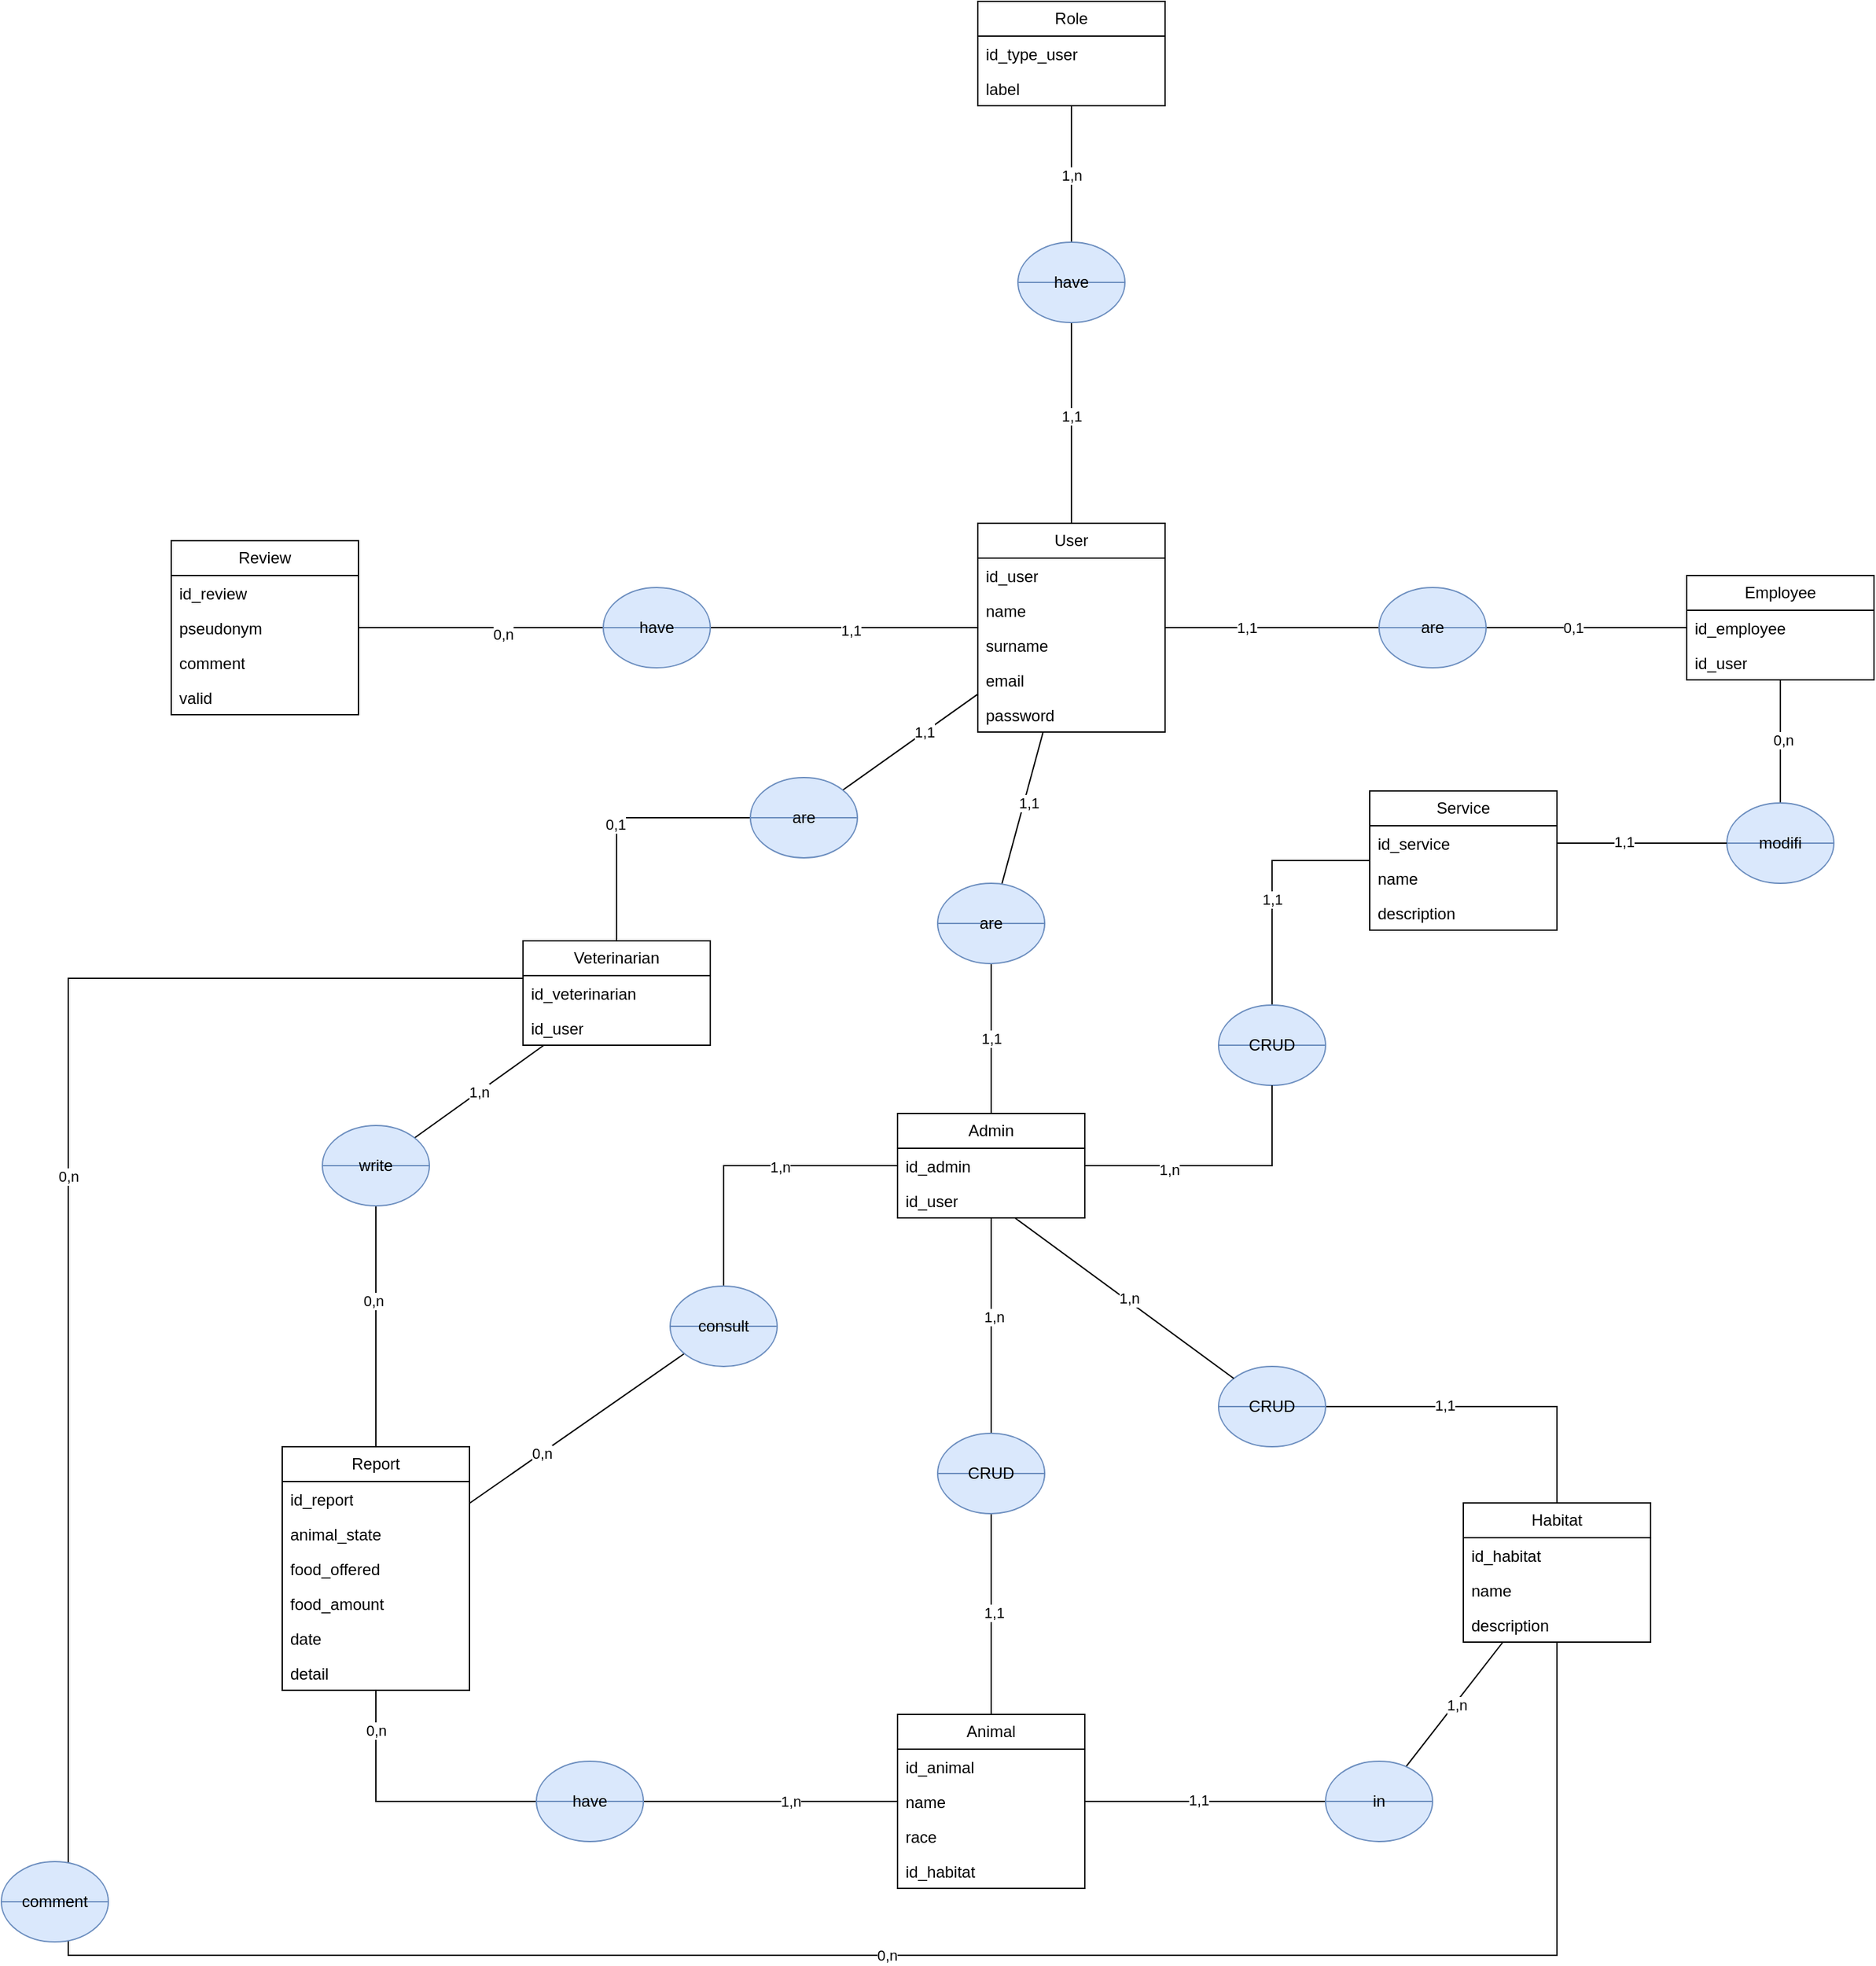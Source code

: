 <mxfile version="23.1.2" type="device">
  <diagram name="Page-1" id="CLZZfI83gvPv3_pRNXy1">
    <mxGraphModel dx="3409" dy="2527" grid="1" gridSize="10" guides="1" tooltips="1" connect="1" arrows="1" fold="1" page="1" pageScale="1" pageWidth="827" pageHeight="1169" math="0" shadow="0">
      <root>
        <mxCell id="0" />
        <mxCell id="1" parent="0" />
        <mxCell id="LgkqM_oCLmh2W4dwjlVm-52" style="edgeStyle=orthogonalEdgeStyle;rounded=0;orthogonalLoop=1;jettySize=auto;html=1;endArrow=none;endFill=0;" parent="1" source="LgkqM_oCLmh2W4dwjlVm-75" target="LgkqM_oCLmh2W4dwjlVm-49" edge="1">
          <mxGeometry relative="1" as="geometry" />
        </mxCell>
        <mxCell id="LgkqM_oCLmh2W4dwjlVm-54" value="1,n" style="edgeLabel;html=1;align=center;verticalAlign=middle;resizable=0;points=[];" parent="LgkqM_oCLmh2W4dwjlVm-52" vertex="1" connectable="0">
          <mxGeometry x="0.803" y="2" relative="1" as="geometry">
            <mxPoint x="2" y="42" as="offset" />
          </mxGeometry>
        </mxCell>
        <mxCell id="LgkqM_oCLmh2W4dwjlVm-55" style="edgeStyle=orthogonalEdgeStyle;rounded=0;orthogonalLoop=1;jettySize=auto;html=1;endArrow=none;endFill=0;" parent="1" source="LgkqM_oCLmh2W4dwjlVm-95" target="LgkqM_oCLmh2W4dwjlVm-11" edge="1">
          <mxGeometry relative="1" as="geometry" />
        </mxCell>
        <mxCell id="LgkqM_oCLmh2W4dwjlVm-57" value="0,1" style="edgeLabel;html=1;align=center;verticalAlign=middle;resizable=0;points=[];rotation=0;" parent="LgkqM_oCLmh2W4dwjlVm-55" vertex="1" connectable="0">
          <mxGeometry x="0.873" y="-1" relative="1" as="geometry">
            <mxPoint x="-76" y="-1" as="offset" />
          </mxGeometry>
        </mxCell>
        <mxCell id="LgkqM_oCLmh2W4dwjlVm-67" style="edgeStyle=orthogonalEdgeStyle;rounded=0;orthogonalLoop=1;jettySize=auto;html=1;endArrow=none;endFill=0;" parent="1" source="LgkqM_oCLmh2W4dwjlVm-82" target="LgkqM_oCLmh2W4dwjlVm-34" edge="1">
          <mxGeometry relative="1" as="geometry" />
        </mxCell>
        <mxCell id="LgkqM_oCLmh2W4dwjlVm-69" value="0,n" style="edgeLabel;html=1;align=center;verticalAlign=middle;resizable=0;points=[];" parent="LgkqM_oCLmh2W4dwjlVm-67" vertex="1" connectable="0">
          <mxGeometry x="0.866" relative="1" as="geometry">
            <mxPoint x="95" y="5" as="offset" />
          </mxGeometry>
        </mxCell>
        <mxCell id="LgkqM_oCLmh2W4dwjlVm-74" value="1,1" style="edgeStyle=orthogonalEdgeStyle;rounded=0;orthogonalLoop=1;jettySize=auto;html=1;endArrow=none;endFill=0;" parent="1" source="LgkqM_oCLmh2W4dwjlVm-93" target="LgkqM_oCLmh2W4dwjlVm-46" edge="1">
          <mxGeometry relative="1" as="geometry">
            <Array as="points">
              <mxPoint x="130" y="400" />
              <mxPoint x="130" y="400" />
            </Array>
          </mxGeometry>
        </mxCell>
        <mxCell id="LgkqM_oCLmh2W4dwjlVm-5" value="User" style="swimlane;fontStyle=0;childLayout=stackLayout;horizontal=1;startSize=26;fillColor=none;horizontalStack=0;resizeParent=1;resizeParentMax=0;resizeLast=0;collapsible=1;marginBottom=0;whiteSpace=wrap;html=1;" parent="1" vertex="1">
          <mxGeometry x="120" y="60" width="140" height="156" as="geometry" />
        </mxCell>
        <mxCell id="LgkqM_oCLmh2W4dwjlVm-6" value="id_user" style="text;strokeColor=none;fillColor=none;align=left;verticalAlign=top;spacingLeft=4;spacingRight=4;overflow=hidden;rotatable=0;points=[[0,0.5],[1,0.5]];portConstraint=eastwest;whiteSpace=wrap;html=1;" parent="LgkqM_oCLmh2W4dwjlVm-5" vertex="1">
          <mxGeometry y="26" width="140" height="26" as="geometry" />
        </mxCell>
        <mxCell id="LgkqM_oCLmh2W4dwjlVm-7" value="name" style="text;strokeColor=none;fillColor=none;align=left;verticalAlign=top;spacingLeft=4;spacingRight=4;overflow=hidden;rotatable=0;points=[[0,0.5],[1,0.5]];portConstraint=eastwest;whiteSpace=wrap;html=1;" parent="LgkqM_oCLmh2W4dwjlVm-5" vertex="1">
          <mxGeometry y="52" width="140" height="26" as="geometry" />
        </mxCell>
        <mxCell id="LgkqM_oCLmh2W4dwjlVm-8" value="surname&lt;br&gt;" style="text;strokeColor=none;fillColor=none;align=left;verticalAlign=top;spacingLeft=4;spacingRight=4;overflow=hidden;rotatable=0;points=[[0,0.5],[1,0.5]];portConstraint=eastwest;whiteSpace=wrap;html=1;" parent="LgkqM_oCLmh2W4dwjlVm-5" vertex="1">
          <mxGeometry y="78" width="140" height="26" as="geometry" />
        </mxCell>
        <mxCell id="LgkqM_oCLmh2W4dwjlVm-9" value="email" style="text;strokeColor=none;fillColor=none;align=left;verticalAlign=top;spacingLeft=4;spacingRight=4;overflow=hidden;rotatable=0;points=[[0,0.5],[1,0.5]];portConstraint=eastwest;whiteSpace=wrap;html=1;" parent="LgkqM_oCLmh2W4dwjlVm-5" vertex="1">
          <mxGeometry y="104" width="140" height="26" as="geometry" />
        </mxCell>
        <mxCell id="LgkqM_oCLmh2W4dwjlVm-10" value="password" style="text;strokeColor=none;fillColor=none;align=left;verticalAlign=top;spacingLeft=4;spacingRight=4;overflow=hidden;rotatable=0;points=[[0,0.5],[1,0.5]];portConstraint=eastwest;whiteSpace=wrap;html=1;" parent="LgkqM_oCLmh2W4dwjlVm-5" vertex="1">
          <mxGeometry y="130" width="140" height="26" as="geometry" />
        </mxCell>
        <mxCell id="LgkqM_oCLmh2W4dwjlVm-11" value="Employee" style="swimlane;fontStyle=0;childLayout=stackLayout;horizontal=1;startSize=26;fillColor=none;horizontalStack=0;resizeParent=1;resizeParentMax=0;resizeLast=0;collapsible=1;marginBottom=0;whiteSpace=wrap;html=1;" parent="1" vertex="1">
          <mxGeometry x="650" y="99" width="140" height="78" as="geometry" />
        </mxCell>
        <mxCell id="LgkqM_oCLmh2W4dwjlVm-12" value="id_employee" style="text;strokeColor=none;fillColor=none;align=left;verticalAlign=top;spacingLeft=4;spacingRight=4;overflow=hidden;rotatable=0;points=[[0,0.5],[1,0.5]];portConstraint=eastwest;whiteSpace=wrap;html=1;" parent="LgkqM_oCLmh2W4dwjlVm-11" vertex="1">
          <mxGeometry y="26" width="140" height="26" as="geometry" />
        </mxCell>
        <mxCell id="LgkqM_oCLmh2W4dwjlVm-13" value="id_user" style="text;strokeColor=none;fillColor=none;align=left;verticalAlign=top;spacingLeft=4;spacingRight=4;overflow=hidden;rotatable=0;points=[[0,0.5],[1,0.5]];portConstraint=eastwest;whiteSpace=wrap;html=1;" parent="LgkqM_oCLmh2W4dwjlVm-11" vertex="1">
          <mxGeometry y="52" width="140" height="26" as="geometry" />
        </mxCell>
        <mxCell id="LgkqM_oCLmh2W4dwjlVm-108" value="1,n" style="rounded=0;orthogonalLoop=1;jettySize=auto;html=1;endArrow=none;endFill=0;" parent="1" source="LgkqM_oCLmh2W4dwjlVm-17" target="LgkqM_oCLmh2W4dwjlVm-107" edge="1">
          <mxGeometry relative="1" as="geometry" />
        </mxCell>
        <mxCell id="LgkqM_oCLmh2W4dwjlVm-17" value="Veterinarian" style="swimlane;fontStyle=0;childLayout=stackLayout;horizontal=1;startSize=26;fillColor=none;horizontalStack=0;resizeParent=1;resizeParentMax=0;resizeLast=0;collapsible=1;marginBottom=0;whiteSpace=wrap;html=1;" parent="1" vertex="1">
          <mxGeometry x="-220" y="372" width="140" height="78" as="geometry" />
        </mxCell>
        <mxCell id="LgkqM_oCLmh2W4dwjlVm-18" value="id_veterinarian" style="text;strokeColor=none;fillColor=none;align=left;verticalAlign=top;spacingLeft=4;spacingRight=4;overflow=hidden;rotatable=0;points=[[0,0.5],[1,0.5]];portConstraint=eastwest;whiteSpace=wrap;html=1;" parent="LgkqM_oCLmh2W4dwjlVm-17" vertex="1">
          <mxGeometry y="26" width="140" height="26" as="geometry" />
        </mxCell>
        <mxCell id="LgkqM_oCLmh2W4dwjlVm-19" value="id_user" style="text;strokeColor=none;fillColor=none;align=left;verticalAlign=top;spacingLeft=4;spacingRight=4;overflow=hidden;rotatable=0;points=[[0,0.5],[1,0.5]];portConstraint=eastwest;whiteSpace=wrap;html=1;" parent="LgkqM_oCLmh2W4dwjlVm-17" vertex="1">
          <mxGeometry y="52" width="140" height="26" as="geometry" />
        </mxCell>
        <mxCell id="LgkqM_oCLmh2W4dwjlVm-61" style="edgeStyle=orthogonalEdgeStyle;rounded=0;orthogonalLoop=1;jettySize=auto;html=1;endArrow=none;endFill=0;" parent="1" source="LgkqM_oCLmh2W4dwjlVm-99" target="LgkqM_oCLmh2W4dwjlVm-29" edge="1">
          <mxGeometry relative="1" as="geometry" />
        </mxCell>
        <mxCell id="8m1eBf0mdChbJ9N2UT9T-13" value="1,1" style="edgeLabel;html=1;align=center;verticalAlign=middle;resizable=0;points=[];" vertex="1" connectable="0" parent="LgkqM_oCLmh2W4dwjlVm-61">
          <mxGeometry x="0.056" y="-1" relative="1" as="geometry">
            <mxPoint as="offset" />
          </mxGeometry>
        </mxCell>
        <mxCell id="LgkqM_oCLmh2W4dwjlVm-20" value="Habitat" style="swimlane;fontStyle=0;childLayout=stackLayout;horizontal=1;startSize=26;fillColor=none;horizontalStack=0;resizeParent=1;resizeParentMax=0;resizeLast=0;collapsible=1;marginBottom=0;whiteSpace=wrap;html=1;" parent="1" vertex="1">
          <mxGeometry x="483" y="792" width="140" height="104" as="geometry" />
        </mxCell>
        <mxCell id="LgkqM_oCLmh2W4dwjlVm-21" value="id_habitat" style="text;strokeColor=none;fillColor=none;align=left;verticalAlign=top;spacingLeft=4;spacingRight=4;overflow=hidden;rotatable=0;points=[[0,0.5],[1,0.5]];portConstraint=eastwest;whiteSpace=wrap;html=1;" parent="LgkqM_oCLmh2W4dwjlVm-20" vertex="1">
          <mxGeometry y="26" width="140" height="26" as="geometry" />
        </mxCell>
        <mxCell id="LgkqM_oCLmh2W4dwjlVm-22" value="name" style="text;strokeColor=none;fillColor=none;align=left;verticalAlign=top;spacingLeft=4;spacingRight=4;overflow=hidden;rotatable=0;points=[[0,0.5],[1,0.5]];portConstraint=eastwest;whiteSpace=wrap;html=1;" parent="LgkqM_oCLmh2W4dwjlVm-20" vertex="1">
          <mxGeometry y="52" width="140" height="26" as="geometry" />
        </mxCell>
        <mxCell id="LgkqM_oCLmh2W4dwjlVm-23" value="description" style="text;strokeColor=none;fillColor=none;align=left;verticalAlign=top;spacingLeft=4;spacingRight=4;overflow=hidden;rotatable=0;points=[[0,0.5],[1,0.5]];portConstraint=eastwest;whiteSpace=wrap;html=1;" parent="LgkqM_oCLmh2W4dwjlVm-20" vertex="1">
          <mxGeometry y="78" width="140" height="26" as="geometry" />
        </mxCell>
        <mxCell id="LgkqM_oCLmh2W4dwjlVm-64" style="edgeStyle=orthogonalEdgeStyle;rounded=0;orthogonalLoop=1;jettySize=auto;html=1;endArrow=none;endFill=0;" parent="1" source="LgkqM_oCLmh2W4dwjlVm-103" target="LgkqM_oCLmh2W4dwjlVm-39" edge="1">
          <mxGeometry relative="1" as="geometry" />
        </mxCell>
        <mxCell id="LgkqM_oCLmh2W4dwjlVm-66" value="0,n" style="edgeLabel;html=1;align=center;verticalAlign=middle;resizable=0;points=[];" parent="LgkqM_oCLmh2W4dwjlVm-64" vertex="1" connectable="0">
          <mxGeometry x="0.584" relative="1" as="geometry">
            <mxPoint y="-12" as="offset" />
          </mxGeometry>
        </mxCell>
        <mxCell id="LgkqM_oCLmh2W4dwjlVm-29" value="Animal" style="swimlane;fontStyle=0;childLayout=stackLayout;horizontal=1;startSize=26;fillColor=none;horizontalStack=0;resizeParent=1;resizeParentMax=0;resizeLast=0;collapsible=1;marginBottom=0;whiteSpace=wrap;html=1;" parent="1" vertex="1">
          <mxGeometry x="60" y="950" width="140" height="130" as="geometry" />
        </mxCell>
        <mxCell id="LgkqM_oCLmh2W4dwjlVm-30" value="id_animal" style="text;strokeColor=none;fillColor=none;align=left;verticalAlign=top;spacingLeft=4;spacingRight=4;overflow=hidden;rotatable=0;points=[[0,0.5],[1,0.5]];portConstraint=eastwest;whiteSpace=wrap;html=1;" parent="LgkqM_oCLmh2W4dwjlVm-29" vertex="1">
          <mxGeometry y="26" width="140" height="26" as="geometry" />
        </mxCell>
        <mxCell id="LgkqM_oCLmh2W4dwjlVm-31" value="name" style="text;strokeColor=none;fillColor=none;align=left;verticalAlign=top;spacingLeft=4;spacingRight=4;overflow=hidden;rotatable=0;points=[[0,0.5],[1,0.5]];portConstraint=eastwest;whiteSpace=wrap;html=1;" parent="LgkqM_oCLmh2W4dwjlVm-29" vertex="1">
          <mxGeometry y="52" width="140" height="26" as="geometry" />
        </mxCell>
        <mxCell id="LgkqM_oCLmh2W4dwjlVm-32" value="race" style="text;strokeColor=none;fillColor=none;align=left;verticalAlign=top;spacingLeft=4;spacingRight=4;overflow=hidden;rotatable=0;points=[[0,0.5],[1,0.5]];portConstraint=eastwest;whiteSpace=wrap;html=1;" parent="LgkqM_oCLmh2W4dwjlVm-29" vertex="1">
          <mxGeometry y="78" width="140" height="26" as="geometry" />
        </mxCell>
        <mxCell id="LgkqM_oCLmh2W4dwjlVm-33" value="id_habitat" style="text;strokeColor=none;fillColor=none;align=left;verticalAlign=top;spacingLeft=4;spacingRight=4;overflow=hidden;rotatable=0;points=[[0,0.5],[1,0.5]];portConstraint=eastwest;whiteSpace=wrap;html=1;" parent="LgkqM_oCLmh2W4dwjlVm-29" vertex="1">
          <mxGeometry y="104" width="140" height="26" as="geometry" />
        </mxCell>
        <mxCell id="LgkqM_oCLmh2W4dwjlVm-135" style="edgeStyle=orthogonalEdgeStyle;rounded=0;orthogonalLoop=1;jettySize=auto;html=1;endArrow=none;endFill=0;" parent="1" source="LgkqM_oCLmh2W4dwjlVm-136" target="LgkqM_oCLmh2W4dwjlVm-20" edge="1">
          <mxGeometry relative="1" as="geometry">
            <Array as="points">
              <mxPoint x="-560" y="1130" />
              <mxPoint x="553" y="1130" />
            </Array>
          </mxGeometry>
        </mxCell>
        <mxCell id="8m1eBf0mdChbJ9N2UT9T-9" value="0,n" style="edgeLabel;html=1;align=center;verticalAlign=middle;resizable=0;points=[];" vertex="1" connectable="0" parent="LgkqM_oCLmh2W4dwjlVm-135">
          <mxGeometry x="-0.083" relative="1" as="geometry">
            <mxPoint as="offset" />
          </mxGeometry>
        </mxCell>
        <mxCell id="LgkqM_oCLmh2W4dwjlVm-34" value="Review" style="swimlane;fontStyle=0;childLayout=stackLayout;horizontal=1;startSize=26;fillColor=none;horizontalStack=0;resizeParent=1;resizeParentMax=0;resizeLast=0;collapsible=1;marginBottom=0;whiteSpace=wrap;html=1;" parent="1" vertex="1">
          <mxGeometry x="-483" y="73" width="140" height="130" as="geometry" />
        </mxCell>
        <mxCell id="LgkqM_oCLmh2W4dwjlVm-35" value="id_review" style="text;strokeColor=none;fillColor=none;align=left;verticalAlign=top;spacingLeft=4;spacingRight=4;overflow=hidden;rotatable=0;points=[[0,0.5],[1,0.5]];portConstraint=eastwest;whiteSpace=wrap;html=1;" parent="LgkqM_oCLmh2W4dwjlVm-34" vertex="1">
          <mxGeometry y="26" width="140" height="26" as="geometry" />
        </mxCell>
        <mxCell id="LgkqM_oCLmh2W4dwjlVm-36" value="pseudonym" style="text;strokeColor=none;fillColor=none;align=left;verticalAlign=top;spacingLeft=4;spacingRight=4;overflow=hidden;rotatable=0;points=[[0,0.5],[1,0.5]];portConstraint=eastwest;whiteSpace=wrap;html=1;" parent="LgkqM_oCLmh2W4dwjlVm-34" vertex="1">
          <mxGeometry y="52" width="140" height="26" as="geometry" />
        </mxCell>
        <mxCell id="LgkqM_oCLmh2W4dwjlVm-37" value="comment" style="text;strokeColor=none;fillColor=none;align=left;verticalAlign=top;spacingLeft=4;spacingRight=4;overflow=hidden;rotatable=0;points=[[0,0.5],[1,0.5]];portConstraint=eastwest;whiteSpace=wrap;html=1;" parent="LgkqM_oCLmh2W4dwjlVm-34" vertex="1">
          <mxGeometry y="78" width="140" height="26" as="geometry" />
        </mxCell>
        <mxCell id="LgkqM_oCLmh2W4dwjlVm-38" value="valid" style="text;strokeColor=none;fillColor=none;align=left;verticalAlign=top;spacingLeft=4;spacingRight=4;overflow=hidden;rotatable=0;points=[[0,0.5],[1,0.5]];portConstraint=eastwest;whiteSpace=wrap;html=1;" parent="LgkqM_oCLmh2W4dwjlVm-34" vertex="1">
          <mxGeometry y="104" width="140" height="26" as="geometry" />
        </mxCell>
        <mxCell id="LgkqM_oCLmh2W4dwjlVm-39" value="Report" style="swimlane;fontStyle=0;childLayout=stackLayout;horizontal=1;startSize=26;fillColor=none;horizontalStack=0;resizeParent=1;resizeParentMax=0;resizeLast=0;collapsible=1;marginBottom=0;whiteSpace=wrap;html=1;" parent="1" vertex="1">
          <mxGeometry x="-400" y="750" width="140" height="182" as="geometry" />
        </mxCell>
        <mxCell id="LgkqM_oCLmh2W4dwjlVm-40" value="id_report" style="text;strokeColor=none;fillColor=none;align=left;verticalAlign=top;spacingLeft=4;spacingRight=4;overflow=hidden;rotatable=0;points=[[0,0.5],[1,0.5]];portConstraint=eastwest;whiteSpace=wrap;html=1;" parent="LgkqM_oCLmh2W4dwjlVm-39" vertex="1">
          <mxGeometry y="26" width="140" height="26" as="geometry" />
        </mxCell>
        <mxCell id="LgkqM_oCLmh2W4dwjlVm-41" value="animal_state" style="text;strokeColor=none;fillColor=none;align=left;verticalAlign=top;spacingLeft=4;spacingRight=4;overflow=hidden;rotatable=0;points=[[0,0.5],[1,0.5]];portConstraint=eastwest;whiteSpace=wrap;html=1;" parent="LgkqM_oCLmh2W4dwjlVm-39" vertex="1">
          <mxGeometry y="52" width="140" height="26" as="geometry" />
        </mxCell>
        <mxCell id="LgkqM_oCLmh2W4dwjlVm-42" value="food_offered" style="text;strokeColor=none;fillColor=none;align=left;verticalAlign=top;spacingLeft=4;spacingRight=4;overflow=hidden;rotatable=0;points=[[0,0.5],[1,0.5]];portConstraint=eastwest;whiteSpace=wrap;html=1;" parent="LgkqM_oCLmh2W4dwjlVm-39" vertex="1">
          <mxGeometry y="78" width="140" height="26" as="geometry" />
        </mxCell>
        <mxCell id="LgkqM_oCLmh2W4dwjlVm-43" value="food_amount" style="text;strokeColor=none;fillColor=none;align=left;verticalAlign=top;spacingLeft=4;spacingRight=4;overflow=hidden;rotatable=0;points=[[0,0.5],[1,0.5]];portConstraint=eastwest;whiteSpace=wrap;html=1;" parent="LgkqM_oCLmh2W4dwjlVm-39" vertex="1">
          <mxGeometry y="104" width="140" height="26" as="geometry" />
        </mxCell>
        <mxCell id="LgkqM_oCLmh2W4dwjlVm-44" value="date" style="text;strokeColor=none;fillColor=none;align=left;verticalAlign=top;spacingLeft=4;spacingRight=4;overflow=hidden;rotatable=0;points=[[0,0.5],[1,0.5]];portConstraint=eastwest;whiteSpace=wrap;html=1;" parent="LgkqM_oCLmh2W4dwjlVm-39" vertex="1">
          <mxGeometry y="130" width="140" height="26" as="geometry" />
        </mxCell>
        <mxCell id="LgkqM_oCLmh2W4dwjlVm-45" value="detail" style="text;strokeColor=none;fillColor=none;align=left;verticalAlign=top;spacingLeft=4;spacingRight=4;overflow=hidden;rotatable=0;points=[[0,0.5],[1,0.5]];portConstraint=eastwest;whiteSpace=wrap;html=1;" parent="LgkqM_oCLmh2W4dwjlVm-39" vertex="1">
          <mxGeometry y="156" width="140" height="26" as="geometry" />
        </mxCell>
        <mxCell id="LgkqM_oCLmh2W4dwjlVm-114" style="edgeStyle=orthogonalEdgeStyle;rounded=0;orthogonalLoop=1;jettySize=auto;html=1;endArrow=none;endFill=0;" parent="1" source="LgkqM_oCLmh2W4dwjlVm-46" target="LgkqM_oCLmh2W4dwjlVm-113" edge="1">
          <mxGeometry relative="1" as="geometry" />
        </mxCell>
        <mxCell id="8m1eBf0mdChbJ9N2UT9T-17" value="1,n" style="edgeLabel;html=1;align=center;verticalAlign=middle;resizable=0;points=[];" vertex="1" connectable="0" parent="LgkqM_oCLmh2W4dwjlVm-114">
          <mxGeometry x="-0.197" y="1" relative="1" as="geometry">
            <mxPoint as="offset" />
          </mxGeometry>
        </mxCell>
        <mxCell id="LgkqM_oCLmh2W4dwjlVm-117" style="edgeStyle=orthogonalEdgeStyle;rounded=0;orthogonalLoop=1;jettySize=auto;html=1;endArrow=none;endFill=0;" parent="1" source="LgkqM_oCLmh2W4dwjlVm-46" target="LgkqM_oCLmh2W4dwjlVm-116" edge="1">
          <mxGeometry relative="1" as="geometry" />
        </mxCell>
        <mxCell id="8m1eBf0mdChbJ9N2UT9T-15" value="1,n" style="edgeLabel;html=1;align=center;verticalAlign=middle;resizable=0;points=[];" vertex="1" connectable="0" parent="LgkqM_oCLmh2W4dwjlVm-117">
          <mxGeometry x="-0.081" y="2" relative="1" as="geometry">
            <mxPoint as="offset" />
          </mxGeometry>
        </mxCell>
        <mxCell id="LgkqM_oCLmh2W4dwjlVm-46" value="Admin" style="swimlane;fontStyle=0;childLayout=stackLayout;horizontal=1;startSize=26;fillColor=none;horizontalStack=0;resizeParent=1;resizeParentMax=0;resizeLast=0;collapsible=1;marginBottom=0;whiteSpace=wrap;html=1;" parent="1" vertex="1">
          <mxGeometry x="60" y="501" width="140" height="78" as="geometry" />
        </mxCell>
        <mxCell id="LgkqM_oCLmh2W4dwjlVm-47" value="id_admin" style="text;strokeColor=none;fillColor=none;align=left;verticalAlign=top;spacingLeft=4;spacingRight=4;overflow=hidden;rotatable=0;points=[[0,0.5],[1,0.5]];portConstraint=eastwest;whiteSpace=wrap;html=1;" parent="LgkqM_oCLmh2W4dwjlVm-46" vertex="1">
          <mxGeometry y="26" width="140" height="26" as="geometry" />
        </mxCell>
        <mxCell id="LgkqM_oCLmh2W4dwjlVm-48" value="id_user" style="text;strokeColor=none;fillColor=none;align=left;verticalAlign=top;spacingLeft=4;spacingRight=4;overflow=hidden;rotatable=0;points=[[0,0.5],[1,0.5]];portConstraint=eastwest;whiteSpace=wrap;html=1;" parent="LgkqM_oCLmh2W4dwjlVm-46" vertex="1">
          <mxGeometry y="52" width="140" height="26" as="geometry" />
        </mxCell>
        <mxCell id="LgkqM_oCLmh2W4dwjlVm-49" value="Role" style="swimlane;fontStyle=0;childLayout=stackLayout;horizontal=1;startSize=26;fillColor=none;horizontalStack=0;resizeParent=1;resizeParentMax=0;resizeLast=0;collapsible=1;marginBottom=0;whiteSpace=wrap;html=1;" parent="1" vertex="1">
          <mxGeometry x="120" y="-330" width="140" height="78" as="geometry" />
        </mxCell>
        <mxCell id="LgkqM_oCLmh2W4dwjlVm-50" value="id_type_user" style="text;strokeColor=none;fillColor=none;align=left;verticalAlign=top;spacingLeft=4;spacingRight=4;overflow=hidden;rotatable=0;points=[[0,0.5],[1,0.5]];portConstraint=eastwest;whiteSpace=wrap;html=1;" parent="LgkqM_oCLmh2W4dwjlVm-49" vertex="1">
          <mxGeometry y="26" width="140" height="26" as="geometry" />
        </mxCell>
        <mxCell id="LgkqM_oCLmh2W4dwjlVm-51" value="label" style="text;strokeColor=none;fillColor=none;align=left;verticalAlign=top;spacingLeft=4;spacingRight=4;overflow=hidden;rotatable=0;points=[[0,0.5],[1,0.5]];portConstraint=eastwest;whiteSpace=wrap;html=1;" parent="LgkqM_oCLmh2W4dwjlVm-49" vertex="1">
          <mxGeometry y="52" width="140" height="26" as="geometry" />
        </mxCell>
        <mxCell id="LgkqM_oCLmh2W4dwjlVm-76" value="" style="edgeStyle=orthogonalEdgeStyle;rounded=0;orthogonalLoop=1;jettySize=auto;html=1;endArrow=none;endFill=0;" parent="1" source="LgkqM_oCLmh2W4dwjlVm-5" target="LgkqM_oCLmh2W4dwjlVm-75" edge="1">
          <mxGeometry relative="1" as="geometry">
            <mxPoint x="190" y="60" as="sourcePoint" />
            <mxPoint x="190" y="-252" as="targetPoint" />
          </mxGeometry>
        </mxCell>
        <mxCell id="LgkqM_oCLmh2W4dwjlVm-77" value="1,1" style="edgeLabel;html=1;align=center;verticalAlign=middle;resizable=0;points=[];" parent="LgkqM_oCLmh2W4dwjlVm-76" vertex="1" connectable="0">
          <mxGeometry x="-0.895" y="1" relative="1" as="geometry">
            <mxPoint x="1" y="-72" as="offset" />
          </mxGeometry>
        </mxCell>
        <mxCell id="LgkqM_oCLmh2W4dwjlVm-75" value="&lt;div style=&quot;&quot;&gt;have&lt;/div&gt;" style="shape=lineEllipse;perimeter=ellipsePerimeter;whiteSpace=wrap;html=1;backgroundOutline=1;align=center;fillColor=#dae8fc;strokeColor=#6c8ebf;" parent="1" vertex="1">
          <mxGeometry x="150" y="-150" width="80" height="60" as="geometry" />
        </mxCell>
        <mxCell id="LgkqM_oCLmh2W4dwjlVm-83" value="" style="edgeStyle=orthogonalEdgeStyle;rounded=0;orthogonalLoop=1;jettySize=auto;html=1;endArrow=none;endFill=0;" parent="1" source="LgkqM_oCLmh2W4dwjlVm-5" target="LgkqM_oCLmh2W4dwjlVm-82" edge="1">
          <mxGeometry relative="1" as="geometry">
            <mxPoint x="120" y="138" as="sourcePoint" />
            <mxPoint x="-310" y="165" as="targetPoint" />
          </mxGeometry>
        </mxCell>
        <mxCell id="LgkqM_oCLmh2W4dwjlVm-84" value="1,1" style="edgeLabel;html=1;align=center;verticalAlign=middle;resizable=0;points=[];" parent="LgkqM_oCLmh2W4dwjlVm-83" vertex="1" connectable="0">
          <mxGeometry x="-0.812" y="-2" relative="1" as="geometry">
            <mxPoint x="-76" y="4" as="offset" />
          </mxGeometry>
        </mxCell>
        <mxCell id="LgkqM_oCLmh2W4dwjlVm-82" value="&lt;div style=&quot;&quot;&gt;have&lt;/div&gt;" style="shape=lineEllipse;perimeter=ellipsePerimeter;whiteSpace=wrap;html=1;backgroundOutline=1;align=center;fillColor=#dae8fc;strokeColor=#6c8ebf;" parent="1" vertex="1">
          <mxGeometry x="-160" y="108" width="80" height="60" as="geometry" />
        </mxCell>
        <mxCell id="LgkqM_oCLmh2W4dwjlVm-87" value="" style="rounded=0;orthogonalLoop=1;jettySize=auto;html=1;endArrow=none;endFill=0;" parent="1" source="LgkqM_oCLmh2W4dwjlVm-5" target="LgkqM_oCLmh2W4dwjlVm-86" edge="1">
          <mxGeometry relative="1" as="geometry">
            <mxPoint x="120" y="170" as="sourcePoint" />
            <mxPoint x="-40" y="450" as="targetPoint" />
          </mxGeometry>
        </mxCell>
        <mxCell id="LgkqM_oCLmh2W4dwjlVm-88" value="1,1" style="edgeLabel;html=1;align=center;verticalAlign=middle;resizable=0;points=[];" parent="LgkqM_oCLmh2W4dwjlVm-87" vertex="1" connectable="0">
          <mxGeometry x="-0.881" relative="1" as="geometry">
            <mxPoint x="-34" y="24" as="offset" />
          </mxGeometry>
        </mxCell>
        <mxCell id="LgkqM_oCLmh2W4dwjlVm-90" style="rounded=0;orthogonalLoop=1;jettySize=auto;html=1;edgeStyle=orthogonalEdgeStyle;endArrow=none;endFill=0;" parent="1" source="LgkqM_oCLmh2W4dwjlVm-86" target="LgkqM_oCLmh2W4dwjlVm-17" edge="1">
          <mxGeometry relative="1" as="geometry" />
        </mxCell>
        <mxCell id="LgkqM_oCLmh2W4dwjlVm-91" value="0,1" style="edgeLabel;html=1;align=center;verticalAlign=middle;resizable=0;points=[];" parent="LgkqM_oCLmh2W4dwjlVm-90" vertex="1" connectable="0">
          <mxGeometry x="0.088" y="-1" relative="1" as="geometry">
            <mxPoint as="offset" />
          </mxGeometry>
        </mxCell>
        <mxCell id="LgkqM_oCLmh2W4dwjlVm-86" value="&lt;div style=&quot;&quot;&gt;are&lt;/div&gt;" style="shape=lineEllipse;perimeter=ellipsePerimeter;whiteSpace=wrap;html=1;backgroundOutline=1;align=center;fillColor=#dae8fc;strokeColor=#6c8ebf;" parent="1" vertex="1">
          <mxGeometry x="-50" y="250" width="80" height="60" as="geometry" />
        </mxCell>
        <mxCell id="LgkqM_oCLmh2W4dwjlVm-94" value="" style="rounded=0;orthogonalLoop=1;jettySize=auto;html=1;endArrow=none;endFill=0;" parent="1" source="LgkqM_oCLmh2W4dwjlVm-5" target="LgkqM_oCLmh2W4dwjlVm-93" edge="1">
          <mxGeometry relative="1" as="geometry">
            <mxPoint x="190" y="216" as="sourcePoint" />
            <mxPoint x="180" y="450" as="targetPoint" />
          </mxGeometry>
        </mxCell>
        <mxCell id="8m1eBf0mdChbJ9N2UT9T-5" value="1,1" style="edgeLabel;html=1;align=center;verticalAlign=middle;resizable=0;points=[];" vertex="1" connectable="0" parent="LgkqM_oCLmh2W4dwjlVm-94">
          <mxGeometry x="-0.095" y="3" relative="1" as="geometry">
            <mxPoint as="offset" />
          </mxGeometry>
        </mxCell>
        <mxCell id="LgkqM_oCLmh2W4dwjlVm-93" value="&lt;div style=&quot;&quot;&gt;are&lt;/div&gt;" style="shape=lineEllipse;perimeter=ellipsePerimeter;whiteSpace=wrap;html=1;backgroundOutline=1;align=center;fillColor=#dae8fc;strokeColor=#6c8ebf;" parent="1" vertex="1">
          <mxGeometry x="90" y="329" width="80" height="60" as="geometry" />
        </mxCell>
        <mxCell id="LgkqM_oCLmh2W4dwjlVm-96" value="" style="rounded=0;orthogonalLoop=1;jettySize=auto;html=1;endArrow=none;endFill=0;" parent="1" source="LgkqM_oCLmh2W4dwjlVm-5" target="LgkqM_oCLmh2W4dwjlVm-95" edge="1">
          <mxGeometry relative="1" as="geometry">
            <mxPoint x="260" y="138" as="sourcePoint" />
            <mxPoint x="413" y="440" as="targetPoint" />
          </mxGeometry>
        </mxCell>
        <mxCell id="LgkqM_oCLmh2W4dwjlVm-97" value="1" style="edgeLabel;html=1;align=center;verticalAlign=middle;resizable=0;points=[];" parent="LgkqM_oCLmh2W4dwjlVm-96" vertex="1" connectable="0">
          <mxGeometry x="-0.904" relative="1" as="geometry">
            <mxPoint x="49" as="offset" />
          </mxGeometry>
        </mxCell>
        <mxCell id="8m1eBf0mdChbJ9N2UT9T-4" value="1,1&lt;br&gt;" style="edgeLabel;html=1;align=center;verticalAlign=middle;resizable=0;points=[];" vertex="1" connectable="0" parent="LgkqM_oCLmh2W4dwjlVm-96">
          <mxGeometry x="-0.24" relative="1" as="geometry">
            <mxPoint as="offset" />
          </mxGeometry>
        </mxCell>
        <mxCell id="LgkqM_oCLmh2W4dwjlVm-95" value="&lt;div style=&quot;&quot;&gt;are&lt;/div&gt;" style="shape=lineEllipse;perimeter=ellipsePerimeter;whiteSpace=wrap;html=1;backgroundOutline=1;align=center;fillColor=#dae8fc;strokeColor=#6c8ebf;" parent="1" vertex="1">
          <mxGeometry x="420" y="108" width="80" height="60" as="geometry" />
        </mxCell>
        <mxCell id="LgkqM_oCLmh2W4dwjlVm-100" value="" style="rounded=0;orthogonalLoop=1;jettySize=auto;html=1;endArrow=none;endFill=0;" parent="1" source="LgkqM_oCLmh2W4dwjlVm-20" target="LgkqM_oCLmh2W4dwjlVm-99" edge="1">
          <mxGeometry relative="1" as="geometry">
            <mxPoint x="-260" y="682" as="sourcePoint" />
            <mxPoint x="-110" y="910" as="targetPoint" />
          </mxGeometry>
        </mxCell>
        <mxCell id="8m1eBf0mdChbJ9N2UT9T-14" value="1,n" style="edgeLabel;html=1;align=center;verticalAlign=middle;resizable=0;points=[];" vertex="1" connectable="0" parent="LgkqM_oCLmh2W4dwjlVm-100">
          <mxGeometry x="-0.017" y="1" relative="1" as="geometry">
            <mxPoint as="offset" />
          </mxGeometry>
        </mxCell>
        <mxCell id="LgkqM_oCLmh2W4dwjlVm-99" value="&lt;div style=&quot;&quot;&gt;in&lt;/div&gt;" style="shape=lineEllipse;perimeter=ellipsePerimeter;whiteSpace=wrap;html=1;backgroundOutline=1;align=center;fillColor=#dae8fc;strokeColor=#6c8ebf;" parent="1" vertex="1">
          <mxGeometry x="380" y="985" width="80" height="60" as="geometry" />
        </mxCell>
        <mxCell id="LgkqM_oCLmh2W4dwjlVm-104" value="" style="edgeStyle=orthogonalEdgeStyle;rounded=0;orthogonalLoop=1;jettySize=auto;html=1;endArrow=none;endFill=0;" parent="1" source="LgkqM_oCLmh2W4dwjlVm-29" target="LgkqM_oCLmh2W4dwjlVm-103" edge="1">
          <mxGeometry relative="1" as="geometry">
            <mxPoint x="-40" y="975" as="sourcePoint" />
            <mxPoint x="370" y="891" as="targetPoint" />
          </mxGeometry>
        </mxCell>
        <mxCell id="LgkqM_oCLmh2W4dwjlVm-105" value="1,n" style="edgeLabel;html=1;align=center;verticalAlign=middle;resizable=0;points=[];" parent="LgkqM_oCLmh2W4dwjlVm-104" vertex="1" connectable="0">
          <mxGeometry x="-0.839" y="2" relative="1" as="geometry">
            <mxPoint x="-65" y="-2" as="offset" />
          </mxGeometry>
        </mxCell>
        <mxCell id="LgkqM_oCLmh2W4dwjlVm-103" value="&lt;div style=&quot;&quot;&gt;have&lt;/div&gt;" style="shape=lineEllipse;perimeter=ellipsePerimeter;whiteSpace=wrap;html=1;backgroundOutline=1;align=center;fillColor=#dae8fc;strokeColor=#6c8ebf;" parent="1" vertex="1">
          <mxGeometry x="-210" y="985" width="80" height="60" as="geometry" />
        </mxCell>
        <mxCell id="LgkqM_oCLmh2W4dwjlVm-109" style="edgeStyle=orthogonalEdgeStyle;rounded=0;orthogonalLoop=1;jettySize=auto;html=1;endArrow=none;endFill=0;" parent="1" source="LgkqM_oCLmh2W4dwjlVm-107" target="LgkqM_oCLmh2W4dwjlVm-39" edge="1">
          <mxGeometry relative="1" as="geometry" />
        </mxCell>
        <mxCell id="8m1eBf0mdChbJ9N2UT9T-19" value="0,n" style="edgeLabel;html=1;align=center;verticalAlign=middle;resizable=0;points=[];" vertex="1" connectable="0" parent="LgkqM_oCLmh2W4dwjlVm-109">
          <mxGeometry x="-0.217" y="-2" relative="1" as="geometry">
            <mxPoint as="offset" />
          </mxGeometry>
        </mxCell>
        <mxCell id="LgkqM_oCLmh2W4dwjlVm-107" value="&lt;div style=&quot;&quot;&gt;write&lt;/div&gt;" style="shape=lineEllipse;perimeter=ellipsePerimeter;whiteSpace=wrap;html=1;backgroundOutline=1;align=center;fillColor=#dae8fc;strokeColor=#6c8ebf;" parent="1" vertex="1">
          <mxGeometry x="-370" y="510" width="80" height="60" as="geometry" />
        </mxCell>
        <mxCell id="LgkqM_oCLmh2W4dwjlVm-115" style="rounded=0;orthogonalLoop=1;jettySize=auto;html=1;endArrow=none;endFill=0;" parent="1" source="LgkqM_oCLmh2W4dwjlVm-113" target="LgkqM_oCLmh2W4dwjlVm-39" edge="1">
          <mxGeometry relative="1" as="geometry" />
        </mxCell>
        <mxCell id="8m1eBf0mdChbJ9N2UT9T-18" value="0,n" style="edgeLabel;html=1;align=center;verticalAlign=middle;resizable=0;points=[];" vertex="1" connectable="0" parent="LgkqM_oCLmh2W4dwjlVm-115">
          <mxGeometry x="0.326" relative="1" as="geometry">
            <mxPoint as="offset" />
          </mxGeometry>
        </mxCell>
        <mxCell id="LgkqM_oCLmh2W4dwjlVm-113" value="&lt;div style=&quot;&quot;&gt;consult&lt;/div&gt;" style="shape=lineEllipse;perimeter=ellipsePerimeter;whiteSpace=wrap;html=1;backgroundOutline=1;align=center;fillColor=#dae8fc;strokeColor=#6c8ebf;" parent="1" vertex="1">
          <mxGeometry x="-110" y="630" width="80" height="60" as="geometry" />
        </mxCell>
        <mxCell id="LgkqM_oCLmh2W4dwjlVm-119" style="edgeStyle=orthogonalEdgeStyle;rounded=0;orthogonalLoop=1;jettySize=auto;html=1;endArrow=none;endFill=0;" parent="1" source="LgkqM_oCLmh2W4dwjlVm-116" target="LgkqM_oCLmh2W4dwjlVm-29" edge="1">
          <mxGeometry relative="1" as="geometry" />
        </mxCell>
        <mxCell id="8m1eBf0mdChbJ9N2UT9T-16" value="1,1" style="edgeLabel;html=1;align=center;verticalAlign=middle;resizable=0;points=[];" vertex="1" connectable="0" parent="LgkqM_oCLmh2W4dwjlVm-119">
          <mxGeometry x="-0.016" y="2" relative="1" as="geometry">
            <mxPoint as="offset" />
          </mxGeometry>
        </mxCell>
        <mxCell id="LgkqM_oCLmh2W4dwjlVm-116" value="&lt;div style=&quot;&quot;&gt;CRUD&lt;/div&gt;" style="shape=lineEllipse;perimeter=ellipsePerimeter;whiteSpace=wrap;html=1;backgroundOutline=1;align=center;fillColor=#dae8fc;strokeColor=#6c8ebf;" parent="1" vertex="1">
          <mxGeometry x="90" y="740" width="80" height="60" as="geometry" />
        </mxCell>
        <mxCell id="LgkqM_oCLmh2W4dwjlVm-130" style="edgeStyle=orthogonalEdgeStyle;rounded=0;orthogonalLoop=1;jettySize=auto;html=1;endArrow=none;endFill=0;" parent="1" source="LgkqM_oCLmh2W4dwjlVm-120" target="LgkqM_oCLmh2W4dwjlVm-126" edge="1">
          <mxGeometry relative="1" as="geometry" />
        </mxCell>
        <mxCell id="8m1eBf0mdChbJ9N2UT9T-3" value="1,1" style="edgeLabel;html=1;align=center;verticalAlign=middle;resizable=0;points=[];" vertex="1" connectable="0" parent="LgkqM_oCLmh2W4dwjlVm-130">
          <mxGeometry x="0.119" relative="1" as="geometry">
            <mxPoint as="offset" />
          </mxGeometry>
        </mxCell>
        <mxCell id="LgkqM_oCLmh2W4dwjlVm-120" value="Service" style="swimlane;fontStyle=0;childLayout=stackLayout;horizontal=1;startSize=26;fillColor=none;horizontalStack=0;resizeParent=1;resizeParentMax=0;resizeLast=0;collapsible=1;marginBottom=0;whiteSpace=wrap;html=1;" parent="1" vertex="1">
          <mxGeometry x="413" y="260" width="140" height="104" as="geometry" />
        </mxCell>
        <mxCell id="LgkqM_oCLmh2W4dwjlVm-121" value="id_service" style="text;strokeColor=none;fillColor=none;align=left;verticalAlign=top;spacingLeft=4;spacingRight=4;overflow=hidden;rotatable=0;points=[[0,0.5],[1,0.5]];portConstraint=eastwest;whiteSpace=wrap;html=1;" parent="LgkqM_oCLmh2W4dwjlVm-120" vertex="1">
          <mxGeometry y="26" width="140" height="26" as="geometry" />
        </mxCell>
        <mxCell id="LgkqM_oCLmh2W4dwjlVm-122" value="name" style="text;strokeColor=none;fillColor=none;align=left;verticalAlign=top;spacingLeft=4;spacingRight=4;overflow=hidden;rotatable=0;points=[[0,0.5],[1,0.5]];portConstraint=eastwest;whiteSpace=wrap;html=1;" parent="LgkqM_oCLmh2W4dwjlVm-120" vertex="1">
          <mxGeometry y="52" width="140" height="26" as="geometry" />
        </mxCell>
        <mxCell id="LgkqM_oCLmh2W4dwjlVm-123" value="description" style="text;strokeColor=none;fillColor=none;align=left;verticalAlign=top;spacingLeft=4;spacingRight=4;overflow=hidden;rotatable=0;points=[[0,0.5],[1,0.5]];portConstraint=eastwest;whiteSpace=wrap;html=1;" parent="LgkqM_oCLmh2W4dwjlVm-120" vertex="1">
          <mxGeometry y="78" width="140" height="26" as="geometry" />
        </mxCell>
        <mxCell id="LgkqM_oCLmh2W4dwjlVm-126" value="&lt;div style=&quot;&quot;&gt;CRUD&lt;/div&gt;" style="shape=lineEllipse;perimeter=ellipsePerimeter;whiteSpace=wrap;html=1;backgroundOutline=1;align=center;fillColor=#dae8fc;strokeColor=#6c8ebf;" parent="1" vertex="1">
          <mxGeometry x="300" y="420" width="80" height="60" as="geometry" />
        </mxCell>
        <mxCell id="LgkqM_oCLmh2W4dwjlVm-129" style="edgeStyle=orthogonalEdgeStyle;rounded=0;orthogonalLoop=1;jettySize=auto;html=1;endArrow=none;endFill=0;" parent="1" source="LgkqM_oCLmh2W4dwjlVm-127" target="LgkqM_oCLmh2W4dwjlVm-11" edge="1">
          <mxGeometry relative="1" as="geometry" />
        </mxCell>
        <mxCell id="8m1eBf0mdChbJ9N2UT9T-7" value="0,n" style="edgeLabel;html=1;align=center;verticalAlign=middle;resizable=0;points=[];" vertex="1" connectable="0" parent="LgkqM_oCLmh2W4dwjlVm-129">
          <mxGeometry x="0.02" y="-2" relative="1" as="geometry">
            <mxPoint as="offset" />
          </mxGeometry>
        </mxCell>
        <mxCell id="LgkqM_oCLmh2W4dwjlVm-127" value="modifi" style="shape=lineEllipse;perimeter=ellipsePerimeter;whiteSpace=wrap;html=1;backgroundOutline=1;align=center;fillColor=#dae8fc;strokeColor=#6c8ebf;" parent="1" vertex="1">
          <mxGeometry x="680" y="269" width="80" height="60" as="geometry" />
        </mxCell>
        <mxCell id="LgkqM_oCLmh2W4dwjlVm-128" style="edgeStyle=orthogonalEdgeStyle;rounded=0;orthogonalLoop=1;jettySize=auto;html=1;endArrow=none;endFill=0;" parent="1" source="LgkqM_oCLmh2W4dwjlVm-121" target="LgkqM_oCLmh2W4dwjlVm-127" edge="1">
          <mxGeometry relative="1" as="geometry" />
        </mxCell>
        <mxCell id="8m1eBf0mdChbJ9N2UT9T-6" value="1,1" style="edgeLabel;html=1;align=center;verticalAlign=middle;resizable=0;points=[];" vertex="1" connectable="0" parent="LgkqM_oCLmh2W4dwjlVm-128">
          <mxGeometry x="-0.218" y="1" relative="1" as="geometry">
            <mxPoint as="offset" />
          </mxGeometry>
        </mxCell>
        <mxCell id="LgkqM_oCLmh2W4dwjlVm-131" style="edgeStyle=orthogonalEdgeStyle;rounded=0;orthogonalLoop=1;jettySize=auto;html=1;endArrow=none;endFill=0;" parent="1" source="LgkqM_oCLmh2W4dwjlVm-47" target="LgkqM_oCLmh2W4dwjlVm-126" edge="1">
          <mxGeometry relative="1" as="geometry" />
        </mxCell>
        <mxCell id="8m1eBf0mdChbJ9N2UT9T-2" value="1,n" style="edgeLabel;html=1;align=center;verticalAlign=middle;resizable=0;points=[];" vertex="1" connectable="0" parent="LgkqM_oCLmh2W4dwjlVm-131">
          <mxGeometry x="-0.368" y="-3" relative="1" as="geometry">
            <mxPoint as="offset" />
          </mxGeometry>
        </mxCell>
        <mxCell id="LgkqM_oCLmh2W4dwjlVm-134" style="edgeStyle=orthogonalEdgeStyle;rounded=0;orthogonalLoop=1;jettySize=auto;html=1;endArrow=none;endFill=0;" parent="1" source="LgkqM_oCLmh2W4dwjlVm-132" target="LgkqM_oCLmh2W4dwjlVm-20" edge="1">
          <mxGeometry relative="1" as="geometry" />
        </mxCell>
        <mxCell id="8m1eBf0mdChbJ9N2UT9T-11" value="1,1" style="edgeLabel;html=1;align=center;verticalAlign=middle;resizable=0;points=[];" vertex="1" connectable="0" parent="LgkqM_oCLmh2W4dwjlVm-134">
          <mxGeometry x="-0.272" y="1" relative="1" as="geometry">
            <mxPoint as="offset" />
          </mxGeometry>
        </mxCell>
        <mxCell id="LgkqM_oCLmh2W4dwjlVm-132" value="&lt;div style=&quot;&quot;&gt;CRUD&lt;/div&gt;" style="shape=lineEllipse;perimeter=ellipsePerimeter;whiteSpace=wrap;html=1;backgroundOutline=1;align=center;fillColor=#dae8fc;strokeColor=#6c8ebf;" parent="1" vertex="1">
          <mxGeometry x="300" y="690" width="80" height="60" as="geometry" />
        </mxCell>
        <mxCell id="LgkqM_oCLmh2W4dwjlVm-133" style="rounded=0;orthogonalLoop=1;jettySize=auto;html=1;endArrow=none;endFill=0;" parent="1" source="LgkqM_oCLmh2W4dwjlVm-48" target="LgkqM_oCLmh2W4dwjlVm-132" edge="1">
          <mxGeometry relative="1" as="geometry" />
        </mxCell>
        <mxCell id="8m1eBf0mdChbJ9N2UT9T-10" value="1,n" style="edgeLabel;html=1;align=center;verticalAlign=middle;resizable=0;points=[];" vertex="1" connectable="0" parent="LgkqM_oCLmh2W4dwjlVm-133">
          <mxGeometry x="0.028" y="2" relative="1" as="geometry">
            <mxPoint as="offset" />
          </mxGeometry>
        </mxCell>
        <mxCell id="LgkqM_oCLmh2W4dwjlVm-137" value="" style="edgeStyle=orthogonalEdgeStyle;rounded=0;orthogonalLoop=1;jettySize=auto;html=1;endArrow=none;endFill=0;" parent="1" source="LgkqM_oCLmh2W4dwjlVm-17" target="LgkqM_oCLmh2W4dwjlVm-136" edge="1">
          <mxGeometry relative="1" as="geometry">
            <mxPoint x="-483" y="138" as="sourcePoint" />
            <mxPoint x="553" y="896" as="targetPoint" />
            <Array as="points">
              <mxPoint x="-560" y="400" />
            </Array>
          </mxGeometry>
        </mxCell>
        <mxCell id="8m1eBf0mdChbJ9N2UT9T-8" value="0,n" style="edgeLabel;html=1;align=center;verticalAlign=middle;resizable=0;points=[];" vertex="1" connectable="0" parent="LgkqM_oCLmh2W4dwjlVm-137">
          <mxGeometry x="-0.025" relative="1" as="geometry">
            <mxPoint as="offset" />
          </mxGeometry>
        </mxCell>
        <mxCell id="LgkqM_oCLmh2W4dwjlVm-136" value="&lt;div style=&quot;&quot;&gt;comment&lt;/div&gt;" style="shape=lineEllipse;perimeter=ellipsePerimeter;whiteSpace=wrap;html=1;backgroundOutline=1;align=center;fillColor=#dae8fc;strokeColor=#6c8ebf;" parent="1" vertex="1">
          <mxGeometry x="-610" y="1060" width="80" height="60" as="geometry" />
        </mxCell>
      </root>
    </mxGraphModel>
  </diagram>
</mxfile>
